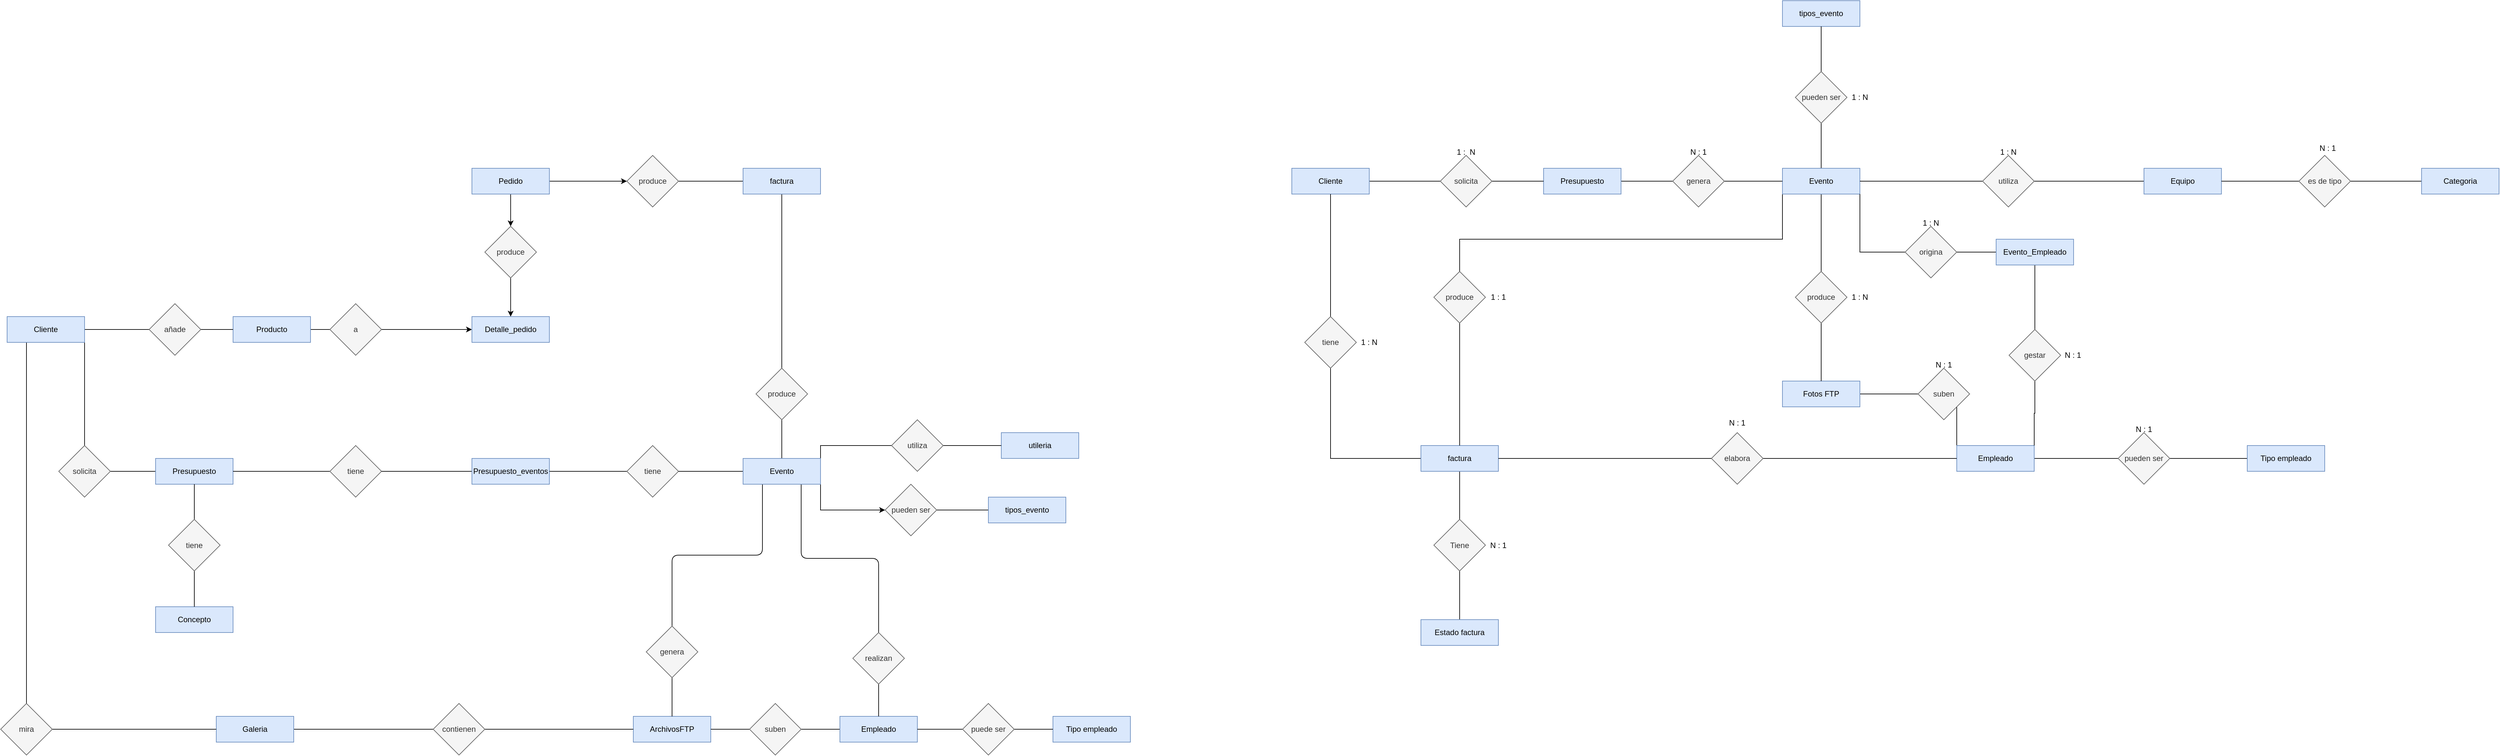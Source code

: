 <mxfile version="24.2.5" type="github">
  <diagram id="C5RBs43oDa-KdzZeNtuy" name="Modelo Entidad Relacion">
    <mxGraphModel dx="4263" dy="2052" grid="1" gridSize="10" guides="1" tooltips="1" connect="1" arrows="1" fold="1" page="1" pageScale="1" pageWidth="827" pageHeight="1169" math="0" shadow="0">
      <root>
        <mxCell id="WIyWlLk6GJQsqaUBKTNV-0" />
        <mxCell id="WIyWlLk6GJQsqaUBKTNV-1" parent="WIyWlLk6GJQsqaUBKTNV-0" />
        <mxCell id="sI0nFveN7qBy1oXG1Zf8-13" style="edgeStyle=orthogonalEdgeStyle;rounded=0;orthogonalLoop=1;jettySize=auto;html=1;exitX=1;exitY=0.5;exitDx=0;exitDy=0;entryX=0;entryY=0.5;entryDx=0;entryDy=0;endArrow=none;endFill=0;" parent="WIyWlLk6GJQsqaUBKTNV-1" source="WIyWlLk6GJQsqaUBKTNV-3" target="hEA-PiAD6f1kFJ-zjPy4-2" edge="1">
          <mxGeometry relative="1" as="geometry" />
        </mxCell>
        <mxCell id="sI0nFveN7qBy1oXG1Zf8-30" style="edgeStyle=orthogonalEdgeStyle;rounded=0;orthogonalLoop=1;jettySize=auto;html=1;exitX=1;exitY=1;exitDx=0;exitDy=0;entryX=0.5;entryY=0;entryDx=0;entryDy=0;endArrow=none;endFill=0;" parent="WIyWlLk6GJQsqaUBKTNV-1" source="WIyWlLk6GJQsqaUBKTNV-3" target="hEA-PiAD6f1kFJ-zjPy4-3" edge="1">
          <mxGeometry relative="1" as="geometry" />
        </mxCell>
        <mxCell id="sI0nFveN7qBy1oXG1Zf8-37" style="edgeStyle=orthogonalEdgeStyle;orthogonalLoop=1;jettySize=auto;html=1;exitX=0.25;exitY=1;exitDx=0;exitDy=0;entryX=0.5;entryY=0;entryDx=0;entryDy=0;endArrow=none;endFill=0;" parent="WIyWlLk6GJQsqaUBKTNV-1" source="WIyWlLk6GJQsqaUBKTNV-3" target="sI0nFveN7qBy1oXG1Zf8-35" edge="1">
          <mxGeometry relative="1" as="geometry" />
        </mxCell>
        <mxCell id="WIyWlLk6GJQsqaUBKTNV-3" value="Cliente" style="rounded=0;whiteSpace=wrap;html=1;fontSize=12;glass=0;strokeWidth=1;shadow=0;fillColor=#dae8fc;strokeColor=#6c8ebf;" parent="WIyWlLk6GJQsqaUBKTNV-1" vertex="1">
          <mxGeometry x="-1940" y="240" width="120" height="40" as="geometry" />
        </mxCell>
        <mxCell id="sI0nFveN7qBy1oXG1Zf8-15" style="edgeStyle=orthogonalEdgeStyle;rounded=0;orthogonalLoop=1;jettySize=auto;html=1;exitX=1;exitY=0.5;exitDx=0;exitDy=0;entryX=0;entryY=0.5;entryDx=0;entryDy=0;endArrow=none;endFill=0;" parent="WIyWlLk6GJQsqaUBKTNV-1" source="WIyWlLk6GJQsqaUBKTNV-7" target="sI0nFveN7qBy1oXG1Zf8-0" edge="1">
          <mxGeometry relative="1" as="geometry" />
        </mxCell>
        <mxCell id="WIyWlLk6GJQsqaUBKTNV-7" value="Producto" style="rounded=0;whiteSpace=wrap;html=1;fontSize=12;glass=0;strokeWidth=1;shadow=0;fillColor=#dae8fc;strokeColor=#6c8ebf;" parent="WIyWlLk6GJQsqaUBKTNV-1" vertex="1">
          <mxGeometry x="-1590" y="240" width="120" height="40" as="geometry" />
        </mxCell>
        <mxCell id="WIyWlLk6GJQsqaUBKTNV-11" value="Concepto" style="rounded=0;whiteSpace=wrap;html=1;fontSize=12;glass=0;strokeWidth=1;shadow=0;fillColor=#dae8fc;strokeColor=#6c8ebf;" parent="WIyWlLk6GJQsqaUBKTNV-1" vertex="1">
          <mxGeometry x="-1710" y="690" width="120" height="40" as="geometry" />
        </mxCell>
        <mxCell id="sI0nFveN7qBy1oXG1Zf8-29" style="edgeStyle=orthogonalEdgeStyle;rounded=0;orthogonalLoop=1;jettySize=auto;html=1;exitX=0;exitY=0.5;exitDx=0;exitDy=0;entryX=1;entryY=0.5;entryDx=0;entryDy=0;endArrow=none;endFill=0;" parent="WIyWlLk6GJQsqaUBKTNV-1" source="WIyWlLk6GJQsqaUBKTNV-12" target="hEA-PiAD6f1kFJ-zjPy4-3" edge="1">
          <mxGeometry relative="1" as="geometry" />
        </mxCell>
        <mxCell id="WIyWlLk6GJQsqaUBKTNV-12" value="Presupuesto" style="rounded=0;whiteSpace=wrap;html=1;fontSize=12;glass=0;strokeWidth=1;shadow=0;fillColor=#dae8fc;strokeColor=#6c8ebf;" parent="WIyWlLk6GJQsqaUBKTNV-1" vertex="1">
          <mxGeometry x="-1710" y="460" width="120" height="40" as="geometry" />
        </mxCell>
        <mxCell id="sI0nFveN7qBy1oXG1Zf8-14" style="edgeStyle=orthogonalEdgeStyle;rounded=0;orthogonalLoop=1;jettySize=auto;html=1;exitX=1;exitY=0.5;exitDx=0;exitDy=0;entryX=0;entryY=0.5;entryDx=0;entryDy=0;endArrow=none;endFill=0;" parent="WIyWlLk6GJQsqaUBKTNV-1" source="hEA-PiAD6f1kFJ-zjPy4-2" target="WIyWlLk6GJQsqaUBKTNV-7" edge="1">
          <mxGeometry relative="1" as="geometry" />
        </mxCell>
        <mxCell id="hEA-PiAD6f1kFJ-zjPy4-2" value="añade" style="rhombus;whiteSpace=wrap;html=1;rounded=0;fillColor=#f5f5f5;fontColor=#333333;strokeColor=#666666;" parent="WIyWlLk6GJQsqaUBKTNV-1" vertex="1">
          <mxGeometry x="-1720" y="220" width="80" height="80" as="geometry" />
        </mxCell>
        <mxCell id="hEA-PiAD6f1kFJ-zjPy4-3" value="solicita" style="rhombus;whiteSpace=wrap;html=1;rounded=0;fillColor=#f5f5f5;fontColor=#333333;strokeColor=#666666;" parent="WIyWlLk6GJQsqaUBKTNV-1" vertex="1">
          <mxGeometry x="-1860" y="440" width="80" height="80" as="geometry" />
        </mxCell>
        <mxCell id="sI0nFveN7qBy1oXG1Zf8-31" style="edgeStyle=orthogonalEdgeStyle;rounded=0;orthogonalLoop=1;jettySize=auto;html=1;exitX=0.5;exitY=1;exitDx=0;exitDy=0;entryX=0.5;entryY=0;entryDx=0;entryDy=0;endArrow=none;endFill=0;" parent="WIyWlLk6GJQsqaUBKTNV-1" source="hEA-PiAD6f1kFJ-zjPy4-4" target="WIyWlLk6GJQsqaUBKTNV-11" edge="1">
          <mxGeometry relative="1" as="geometry" />
        </mxCell>
        <mxCell id="sI0nFveN7qBy1oXG1Zf8-32" style="edgeStyle=orthogonalEdgeStyle;rounded=0;orthogonalLoop=1;jettySize=auto;html=1;exitX=0.5;exitY=0;exitDx=0;exitDy=0;entryX=0.5;entryY=1;entryDx=0;entryDy=0;endArrow=none;endFill=0;" parent="WIyWlLk6GJQsqaUBKTNV-1" source="hEA-PiAD6f1kFJ-zjPy4-4" target="WIyWlLk6GJQsqaUBKTNV-12" edge="1">
          <mxGeometry relative="1" as="geometry" />
        </mxCell>
        <mxCell id="hEA-PiAD6f1kFJ-zjPy4-4" value="tiene" style="rhombus;whiteSpace=wrap;html=1;rounded=0;fillColor=#f5f5f5;fontColor=#333333;strokeColor=#666666;" parent="WIyWlLk6GJQsqaUBKTNV-1" vertex="1">
          <mxGeometry x="-1690" y="554.5" width="80" height="80" as="geometry" />
        </mxCell>
        <mxCell id="sI0nFveN7qBy1oXG1Zf8-28" style="edgeStyle=orthogonalEdgeStyle;rounded=0;orthogonalLoop=1;jettySize=auto;html=1;exitX=0;exitY=0.5;exitDx=0;exitDy=0;entryX=1;entryY=0.5;entryDx=0;entryDy=0;endArrow=none;endFill=0;" parent="WIyWlLk6GJQsqaUBKTNV-1" source="hEA-PiAD6f1kFJ-zjPy4-5" target="WIyWlLk6GJQsqaUBKTNV-12" edge="1">
          <mxGeometry relative="1" as="geometry" />
        </mxCell>
        <mxCell id="hEA-PiAD6f1kFJ-zjPy4-5" value="tiene" style="rhombus;whiteSpace=wrap;html=1;rounded=0;fillColor=#f5f5f5;fontColor=#333333;strokeColor=#666666;" parent="WIyWlLk6GJQsqaUBKTNV-1" vertex="1">
          <mxGeometry x="-1440" y="440" width="80" height="80" as="geometry" />
        </mxCell>
        <mxCell id="EYcPJryxMseVnPHMyQAk-3" style="edgeStyle=orthogonalEdgeStyle;rounded=0;orthogonalLoop=1;jettySize=auto;html=1;exitX=1;exitY=0.5;exitDx=0;exitDy=0;entryX=0;entryY=0.5;entryDx=0;entryDy=0;" parent="WIyWlLk6GJQsqaUBKTNV-1" source="sI0nFveN7qBy1oXG1Zf8-0" target="EYcPJryxMseVnPHMyQAk-2" edge="1">
          <mxGeometry relative="1" as="geometry" />
        </mxCell>
        <mxCell id="sI0nFveN7qBy1oXG1Zf8-0" value="&lt;div&gt;a&lt;/div&gt;" style="rhombus;whiteSpace=wrap;html=1;rounded=0;fillColor=#f5f5f5;fontColor=#333333;strokeColor=#666666;" parent="WIyWlLk6GJQsqaUBKTNV-1" vertex="1">
          <mxGeometry x="-1440" y="220" width="80" height="80" as="geometry" />
        </mxCell>
        <mxCell id="EYcPJryxMseVnPHMyQAk-5" style="edgeStyle=orthogonalEdgeStyle;rounded=0;orthogonalLoop=1;jettySize=auto;html=1;exitX=0.5;exitY=1;exitDx=0;exitDy=0;entryX=0.5;entryY=0;entryDx=0;entryDy=0;" parent="WIyWlLk6GJQsqaUBKTNV-1" source="sI0nFveN7qBy1oXG1Zf8-1" target="EYcPJryxMseVnPHMyQAk-4" edge="1">
          <mxGeometry relative="1" as="geometry" />
        </mxCell>
        <mxCell id="EYcPJryxMseVnPHMyQAk-8" style="edgeStyle=orthogonalEdgeStyle;rounded=0;orthogonalLoop=1;jettySize=auto;html=1;exitX=1;exitY=0.5;exitDx=0;exitDy=0;entryX=0;entryY=0.5;entryDx=0;entryDy=0;" parent="WIyWlLk6GJQsqaUBKTNV-1" source="sI0nFveN7qBy1oXG1Zf8-1" target="sI0nFveN7qBy1oXG1Zf8-2" edge="1">
          <mxGeometry relative="1" as="geometry" />
        </mxCell>
        <mxCell id="sI0nFveN7qBy1oXG1Zf8-1" value="Pedido" style="rounded=0;whiteSpace=wrap;html=1;fontSize=12;glass=0;strokeWidth=1;shadow=0;fillColor=#dae8fc;strokeColor=#6c8ebf;" parent="WIyWlLk6GJQsqaUBKTNV-1" vertex="1">
          <mxGeometry x="-1220" y="10" width="120" height="40" as="geometry" />
        </mxCell>
        <mxCell id="sI0nFveN7qBy1oXG1Zf8-18" style="edgeStyle=orthogonalEdgeStyle;rounded=0;orthogonalLoop=1;jettySize=auto;html=1;exitX=1;exitY=0.5;exitDx=0;exitDy=0;endArrow=none;endFill=0;" parent="WIyWlLk6GJQsqaUBKTNV-1" source="sI0nFveN7qBy1oXG1Zf8-2" target="sI0nFveN7qBy1oXG1Zf8-3" edge="1">
          <mxGeometry relative="1" as="geometry" />
        </mxCell>
        <mxCell id="sI0nFveN7qBy1oXG1Zf8-2" value="produce" style="rhombus;whiteSpace=wrap;html=1;rounded=0;fillColor=#f5f5f5;fontColor=#333333;strokeColor=#666666;" parent="WIyWlLk6GJQsqaUBKTNV-1" vertex="1">
          <mxGeometry x="-980" y="-10" width="80" height="80" as="geometry" />
        </mxCell>
        <mxCell id="sI0nFveN7qBy1oXG1Zf8-19" style="edgeStyle=orthogonalEdgeStyle;rounded=0;orthogonalLoop=1;jettySize=auto;html=1;exitX=0.5;exitY=1;exitDx=0;exitDy=0;entryX=0.5;entryY=0;entryDx=0;entryDy=0;endArrow=none;endFill=0;" parent="WIyWlLk6GJQsqaUBKTNV-1" source="sI0nFveN7qBy1oXG1Zf8-3" target="sI0nFveN7qBy1oXG1Zf8-8" edge="1">
          <mxGeometry relative="1" as="geometry" />
        </mxCell>
        <mxCell id="sI0nFveN7qBy1oXG1Zf8-3" value="factura" style="rounded=0;whiteSpace=wrap;html=1;fontSize=12;glass=0;strokeWidth=1;shadow=0;fillColor=#dae8fc;strokeColor=#6c8ebf;" parent="WIyWlLk6GJQsqaUBKTNV-1" vertex="1">
          <mxGeometry x="-800" y="10" width="120" height="40" as="geometry" />
        </mxCell>
        <mxCell id="sI0nFveN7qBy1oXG1Zf8-27" style="edgeStyle=orthogonalEdgeStyle;rounded=0;orthogonalLoop=1;jettySize=auto;html=1;exitX=0;exitY=0.5;exitDx=0;exitDy=0;entryX=1;entryY=0.5;entryDx=0;entryDy=0;endArrow=none;endFill=0;" parent="WIyWlLk6GJQsqaUBKTNV-1" source="sI0nFveN7qBy1oXG1Zf8-4" target="hEA-PiAD6f1kFJ-zjPy4-5" edge="1">
          <mxGeometry relative="1" as="geometry" />
        </mxCell>
        <mxCell id="sI0nFveN7qBy1oXG1Zf8-4" value="Presupuesto_eventos" style="rounded=0;whiteSpace=wrap;html=1;fontSize=12;glass=0;strokeWidth=1;shadow=0;fillColor=#dae8fc;strokeColor=#6c8ebf;" parent="WIyWlLk6GJQsqaUBKTNV-1" vertex="1">
          <mxGeometry x="-1220" y="460" width="120" height="40" as="geometry" />
        </mxCell>
        <mxCell id="sI0nFveN7qBy1oXG1Zf8-26" style="edgeStyle=orthogonalEdgeStyle;rounded=0;orthogonalLoop=1;jettySize=auto;html=1;exitX=0;exitY=0.5;exitDx=0;exitDy=0;entryX=1;entryY=0.5;entryDx=0;entryDy=0;endArrow=none;endFill=0;" parent="WIyWlLk6GJQsqaUBKTNV-1" source="sI0nFveN7qBy1oXG1Zf8-5" target="sI0nFveN7qBy1oXG1Zf8-4" edge="1">
          <mxGeometry relative="1" as="geometry" />
        </mxCell>
        <mxCell id="sI0nFveN7qBy1oXG1Zf8-5" value="tiene" style="rhombus;whiteSpace=wrap;html=1;rounded=0;fillColor=#f5f5f5;fontColor=#333333;strokeColor=#666666;" parent="WIyWlLk6GJQsqaUBKTNV-1" vertex="1">
          <mxGeometry x="-980" y="440" width="80" height="80" as="geometry" />
        </mxCell>
        <mxCell id="sI0nFveN7qBy1oXG1Zf8-20" style="edgeStyle=orthogonalEdgeStyle;rounded=0;orthogonalLoop=1;jettySize=auto;html=1;exitX=0.5;exitY=0;exitDx=0;exitDy=0;entryX=0.5;entryY=1;entryDx=0;entryDy=0;endArrow=none;endFill=0;" parent="WIyWlLk6GJQsqaUBKTNV-1" source="sI0nFveN7qBy1oXG1Zf8-7" target="sI0nFveN7qBy1oXG1Zf8-8" edge="1">
          <mxGeometry relative="1" as="geometry" />
        </mxCell>
        <mxCell id="sI0nFveN7qBy1oXG1Zf8-21" style="edgeStyle=orthogonalEdgeStyle;rounded=0;orthogonalLoop=1;jettySize=auto;html=1;exitX=1;exitY=0;exitDx=0;exitDy=0;entryX=0;entryY=0.5;entryDx=0;entryDy=0;endArrow=none;endFill=0;" parent="WIyWlLk6GJQsqaUBKTNV-1" source="sI0nFveN7qBy1oXG1Zf8-7" target="sI0nFveN7qBy1oXG1Zf8-10" edge="1">
          <mxGeometry relative="1" as="geometry" />
        </mxCell>
        <mxCell id="sI0nFveN7qBy1oXG1Zf8-22" style="edgeStyle=orthogonalEdgeStyle;rounded=0;orthogonalLoop=1;jettySize=auto;html=1;exitX=1;exitY=0.5;exitDx=0;exitDy=0;entryX=0;entryY=0.5;entryDx=0;entryDy=0;endArrow=none;endFill=0;" parent="WIyWlLk6GJQsqaUBKTNV-1" source="bea2jx-HIBFX7v0wOtQO-11" target="bea2jx-HIBFX7v0wOtQO-16" edge="1">
          <mxGeometry relative="1" as="geometry">
            <mxPoint x="1300.0" y="460" as="sourcePoint" />
            <mxPoint x="1400" y="500" as="targetPoint" />
          </mxGeometry>
        </mxCell>
        <mxCell id="sI0nFveN7qBy1oXG1Zf8-25" style="edgeStyle=orthogonalEdgeStyle;rounded=0;orthogonalLoop=1;jettySize=auto;html=1;exitX=0;exitY=0.5;exitDx=0;exitDy=0;entryX=1;entryY=0.5;entryDx=0;entryDy=0;endArrow=none;endFill=0;" parent="WIyWlLk6GJQsqaUBKTNV-1" source="sI0nFveN7qBy1oXG1Zf8-7" target="sI0nFveN7qBy1oXG1Zf8-5" edge="1">
          <mxGeometry relative="1" as="geometry" />
        </mxCell>
        <mxCell id="sI0nFveN7qBy1oXG1Zf8-51" style="edgeStyle=orthogonalEdgeStyle;orthogonalLoop=1;jettySize=auto;html=1;exitX=0.75;exitY=1;exitDx=0;exitDy=0;entryX=0.5;entryY=0;entryDx=0;entryDy=0;endArrow=none;endFill=0;" parent="WIyWlLk6GJQsqaUBKTNV-1" source="sI0nFveN7qBy1oXG1Zf8-7" target="sI0nFveN7qBy1oXG1Zf8-49" edge="1">
          <mxGeometry relative="1" as="geometry" />
        </mxCell>
        <mxCell id="sI0nFveN7qBy1oXG1Zf8-52" style="edgeStyle=orthogonalEdgeStyle;orthogonalLoop=1;jettySize=auto;html=1;exitX=0.25;exitY=1;exitDx=0;exitDy=0;entryX=0.5;entryY=0;entryDx=0;entryDy=0;endArrow=none;endFill=0;" parent="WIyWlLk6GJQsqaUBKTNV-1" source="sI0nFveN7qBy1oXG1Zf8-7" target="sI0nFveN7qBy1oXG1Zf8-48" edge="1">
          <mxGeometry relative="1" as="geometry" />
        </mxCell>
        <mxCell id="bea2jx-HIBFX7v0wOtQO-14" style="edgeStyle=orthogonalEdgeStyle;rounded=0;orthogonalLoop=1;jettySize=auto;html=1;exitX=1;exitY=1;exitDx=0;exitDy=0;" edge="1" parent="WIyWlLk6GJQsqaUBKTNV-1" source="sI0nFveN7qBy1oXG1Zf8-7" target="sI0nFveN7qBy1oXG1Zf8-11">
          <mxGeometry relative="1" as="geometry" />
        </mxCell>
        <mxCell id="sI0nFveN7qBy1oXG1Zf8-7" value="Evento" style="rounded=0;whiteSpace=wrap;html=1;fontSize=12;glass=0;strokeWidth=1;shadow=0;fillColor=#dae8fc;strokeColor=#6c8ebf;" parent="WIyWlLk6GJQsqaUBKTNV-1" vertex="1">
          <mxGeometry x="-800" y="460" width="120" height="40" as="geometry" />
        </mxCell>
        <mxCell id="sI0nFveN7qBy1oXG1Zf8-8" value="produce" style="rhombus;whiteSpace=wrap;html=1;rounded=0;fillColor=#f5f5f5;fontColor=#333333;strokeColor=#666666;" parent="WIyWlLk6GJQsqaUBKTNV-1" vertex="1">
          <mxGeometry x="-780" y="320" width="80" height="80" as="geometry" />
        </mxCell>
        <mxCell id="sI0nFveN7qBy1oXG1Zf8-9" value="utileria" style="rounded=0;whiteSpace=wrap;html=1;fontSize=12;glass=0;strokeWidth=1;shadow=0;fillColor=#dae8fc;strokeColor=#6c8ebf;" parent="WIyWlLk6GJQsqaUBKTNV-1" vertex="1">
          <mxGeometry x="-400" y="420" width="120" height="40" as="geometry" />
        </mxCell>
        <mxCell id="sI0nFveN7qBy1oXG1Zf8-23" style="edgeStyle=orthogonalEdgeStyle;rounded=0;orthogonalLoop=1;jettySize=auto;html=1;exitX=1;exitY=0.5;exitDx=0;exitDy=0;entryX=0;entryY=0.5;entryDx=0;entryDy=0;endArrow=none;endFill=0;" parent="WIyWlLk6GJQsqaUBKTNV-1" source="sI0nFveN7qBy1oXG1Zf8-10" target="sI0nFveN7qBy1oXG1Zf8-9" edge="1">
          <mxGeometry relative="1" as="geometry" />
        </mxCell>
        <mxCell id="sI0nFveN7qBy1oXG1Zf8-10" value="utiliza" style="rhombus;whiteSpace=wrap;html=1;rounded=0;fillColor=#f5f5f5;fontColor=#333333;strokeColor=#666666;" parent="WIyWlLk6GJQsqaUBKTNV-1" vertex="1">
          <mxGeometry x="-570" y="400" width="80" height="80" as="geometry" />
        </mxCell>
        <mxCell id="sI0nFveN7qBy1oXG1Zf8-24" style="edgeStyle=orthogonalEdgeStyle;rounded=0;orthogonalLoop=1;jettySize=auto;html=1;exitX=1;exitY=0.5;exitDx=0;exitDy=0;entryX=0;entryY=0.5;entryDx=0;entryDy=0;endArrow=none;endFill=0;" parent="WIyWlLk6GJQsqaUBKTNV-1" source="sI0nFveN7qBy1oXG1Zf8-11" target="sI0nFveN7qBy1oXG1Zf8-12" edge="1">
          <mxGeometry relative="1" as="geometry" />
        </mxCell>
        <mxCell id="sI0nFveN7qBy1oXG1Zf8-11" value="pueden ser" style="rhombus;whiteSpace=wrap;html=1;rounded=0;fillColor=#f5f5f5;fontColor=#333333;strokeColor=#666666;" parent="WIyWlLk6GJQsqaUBKTNV-1" vertex="1">
          <mxGeometry x="-580" y="500" width="80" height="80" as="geometry" />
        </mxCell>
        <mxCell id="sI0nFveN7qBy1oXG1Zf8-12" value="tipos_evento" style="rounded=0;whiteSpace=wrap;html=1;fontSize=12;glass=0;strokeWidth=1;shadow=0;fillColor=#dae8fc;strokeColor=#6c8ebf;" parent="WIyWlLk6GJQsqaUBKTNV-1" vertex="1">
          <mxGeometry x="-420" y="520" width="120" height="40" as="geometry" />
        </mxCell>
        <mxCell id="sI0nFveN7qBy1oXG1Zf8-43" style="edgeStyle=orthogonalEdgeStyle;orthogonalLoop=1;jettySize=auto;html=1;exitX=1;exitY=0.5;exitDx=0;exitDy=0;entryX=0;entryY=0.5;entryDx=0;entryDy=0;endArrow=none;endFill=0;" parent="WIyWlLk6GJQsqaUBKTNV-1" source="sI0nFveN7qBy1oXG1Zf8-34" target="sI0nFveN7qBy1oXG1Zf8-42" edge="1">
          <mxGeometry relative="1" as="geometry" />
        </mxCell>
        <mxCell id="sI0nFveN7qBy1oXG1Zf8-34" value="Galeria" style="rounded=0;whiteSpace=wrap;html=1;fontSize=12;glass=0;strokeWidth=1;shadow=0;fillColor=#dae8fc;strokeColor=#6c8ebf;" parent="WIyWlLk6GJQsqaUBKTNV-1" vertex="1">
          <mxGeometry x="-1616" y="860" width="120" height="40" as="geometry" />
        </mxCell>
        <mxCell id="sI0nFveN7qBy1oXG1Zf8-38" style="edgeStyle=orthogonalEdgeStyle;orthogonalLoop=1;jettySize=auto;html=1;exitX=1;exitY=0.5;exitDx=0;exitDy=0;endArrow=none;endFill=0;" parent="WIyWlLk6GJQsqaUBKTNV-1" source="sI0nFveN7qBy1oXG1Zf8-35" target="sI0nFveN7qBy1oXG1Zf8-34" edge="1">
          <mxGeometry relative="1" as="geometry" />
        </mxCell>
        <mxCell id="sI0nFveN7qBy1oXG1Zf8-35" value="mira" style="rhombus;whiteSpace=wrap;html=1;fillColor=#f5f5f5;fontColor=#333333;strokeColor=#666666;" parent="WIyWlLk6GJQsqaUBKTNV-1" vertex="1">
          <mxGeometry x="-1950" y="840" width="80" height="80" as="geometry" />
        </mxCell>
        <mxCell id="sI0nFveN7qBy1oXG1Zf8-39" value="ArchivosFTP" style="rounded=0;whiteSpace=wrap;html=1;fontSize=12;glass=0;strokeWidth=1;shadow=0;fillColor=#dae8fc;strokeColor=#6c8ebf;" parent="WIyWlLk6GJQsqaUBKTNV-1" vertex="1">
          <mxGeometry x="-970" y="860" width="120" height="40" as="geometry" />
        </mxCell>
        <mxCell id="sI0nFveN7qBy1oXG1Zf8-40" value="Tipo empleado" style="rounded=0;whiteSpace=wrap;html=1;fontSize=12;glass=0;strokeWidth=1;shadow=0;fillColor=#dae8fc;strokeColor=#6c8ebf;" parent="WIyWlLk6GJQsqaUBKTNV-1" vertex="1">
          <mxGeometry x="-320" y="860" width="120" height="40" as="geometry" />
        </mxCell>
        <mxCell id="sI0nFveN7qBy1oXG1Zf8-56" style="edgeStyle=orthogonalEdgeStyle;orthogonalLoop=1;jettySize=auto;html=1;exitX=0;exitY=0.5;exitDx=0;exitDy=0;entryX=1;entryY=0.5;entryDx=0;entryDy=0;endArrow=none;endFill=0;" parent="WIyWlLk6GJQsqaUBKTNV-1" source="sI0nFveN7qBy1oXG1Zf8-41" target="sI0nFveN7qBy1oXG1Zf8-55" edge="1">
          <mxGeometry relative="1" as="geometry" />
        </mxCell>
        <mxCell id="sI0nFveN7qBy1oXG1Zf8-41" value="Empleado" style="rounded=0;whiteSpace=wrap;html=1;fontSize=12;glass=0;strokeWidth=1;shadow=0;fillColor=#dae8fc;strokeColor=#6c8ebf;" parent="WIyWlLk6GJQsqaUBKTNV-1" vertex="1">
          <mxGeometry x="-650" y="860" width="120" height="40" as="geometry" />
        </mxCell>
        <mxCell id="sI0nFveN7qBy1oXG1Zf8-44" style="edgeStyle=orthogonalEdgeStyle;orthogonalLoop=1;jettySize=auto;html=1;exitX=1;exitY=0.5;exitDx=0;exitDy=0;entryX=0;entryY=0.5;entryDx=0;entryDy=0;endArrow=none;endFill=0;" parent="WIyWlLk6GJQsqaUBKTNV-1" source="sI0nFveN7qBy1oXG1Zf8-42" target="sI0nFveN7qBy1oXG1Zf8-39" edge="1">
          <mxGeometry relative="1" as="geometry" />
        </mxCell>
        <mxCell id="sI0nFveN7qBy1oXG1Zf8-42" value="contienen" style="rhombus;whiteSpace=wrap;html=1;fillColor=#f5f5f5;fontColor=#333333;strokeColor=#666666;" parent="WIyWlLk6GJQsqaUBKTNV-1" vertex="1">
          <mxGeometry x="-1280" y="840" width="80" height="80" as="geometry" />
        </mxCell>
        <mxCell id="sI0nFveN7qBy1oXG1Zf8-58" style="edgeStyle=orthogonalEdgeStyle;orthogonalLoop=1;jettySize=auto;html=1;exitX=1;exitY=0.5;exitDx=0;exitDy=0;endArrow=none;endFill=0;" parent="WIyWlLk6GJQsqaUBKTNV-1" source="sI0nFveN7qBy1oXG1Zf8-45" target="sI0nFveN7qBy1oXG1Zf8-40" edge="1">
          <mxGeometry relative="1" as="geometry" />
        </mxCell>
        <mxCell id="sI0nFveN7qBy1oXG1Zf8-59" style="edgeStyle=orthogonalEdgeStyle;orthogonalLoop=1;jettySize=auto;html=1;exitX=0;exitY=0.5;exitDx=0;exitDy=0;entryX=1;entryY=0.5;entryDx=0;entryDy=0;endArrow=none;endFill=0;" parent="WIyWlLk6GJQsqaUBKTNV-1" source="sI0nFveN7qBy1oXG1Zf8-45" target="sI0nFveN7qBy1oXG1Zf8-41" edge="1">
          <mxGeometry relative="1" as="geometry" />
        </mxCell>
        <mxCell id="sI0nFveN7qBy1oXG1Zf8-45" value="puede ser" style="rhombus;whiteSpace=wrap;html=1;fillColor=#f5f5f5;fontColor=#333333;strokeColor=#666666;" parent="WIyWlLk6GJQsqaUBKTNV-1" vertex="1">
          <mxGeometry x="-460" y="840" width="80" height="80" as="geometry" />
        </mxCell>
        <mxCell id="sI0nFveN7qBy1oXG1Zf8-54" style="edgeStyle=orthogonalEdgeStyle;orthogonalLoop=1;jettySize=auto;html=1;exitX=0.5;exitY=1;exitDx=0;exitDy=0;entryX=0.5;entryY=0;entryDx=0;entryDy=0;endArrow=none;endFill=0;" parent="WIyWlLk6GJQsqaUBKTNV-1" source="sI0nFveN7qBy1oXG1Zf8-48" target="sI0nFveN7qBy1oXG1Zf8-39" edge="1">
          <mxGeometry relative="1" as="geometry" />
        </mxCell>
        <mxCell id="sI0nFveN7qBy1oXG1Zf8-48" value="genera" style="rhombus;whiteSpace=wrap;html=1;fillColor=#f5f5f5;fontColor=#333333;strokeColor=#666666;" parent="WIyWlLk6GJQsqaUBKTNV-1" vertex="1">
          <mxGeometry x="-950" y="720" width="80" height="80" as="geometry" />
        </mxCell>
        <mxCell id="sI0nFveN7qBy1oXG1Zf8-53" style="edgeStyle=orthogonalEdgeStyle;orthogonalLoop=1;jettySize=auto;html=1;exitX=0.5;exitY=1;exitDx=0;exitDy=0;entryX=0.5;entryY=0;entryDx=0;entryDy=0;endArrow=none;endFill=0;" parent="WIyWlLk6GJQsqaUBKTNV-1" source="sI0nFveN7qBy1oXG1Zf8-49" target="sI0nFveN7qBy1oXG1Zf8-41" edge="1">
          <mxGeometry relative="1" as="geometry" />
        </mxCell>
        <mxCell id="sI0nFveN7qBy1oXG1Zf8-49" value="realizan" style="rhombus;whiteSpace=wrap;html=1;fillColor=#f5f5f5;fontColor=#333333;strokeColor=#666666;" parent="WIyWlLk6GJQsqaUBKTNV-1" vertex="1">
          <mxGeometry x="-630" y="730" width="80" height="80" as="geometry" />
        </mxCell>
        <mxCell id="sI0nFveN7qBy1oXG1Zf8-57" style="edgeStyle=orthogonalEdgeStyle;orthogonalLoop=1;jettySize=auto;html=1;exitX=0;exitY=0.5;exitDx=0;exitDy=0;endArrow=none;endFill=0;" parent="WIyWlLk6GJQsqaUBKTNV-1" source="sI0nFveN7qBy1oXG1Zf8-55" target="sI0nFveN7qBy1oXG1Zf8-39" edge="1">
          <mxGeometry relative="1" as="geometry" />
        </mxCell>
        <mxCell id="sI0nFveN7qBy1oXG1Zf8-55" value="suben" style="rhombus;whiteSpace=wrap;html=1;fillColor=#f5f5f5;fontColor=#333333;strokeColor=#666666;" parent="WIyWlLk6GJQsqaUBKTNV-1" vertex="1">
          <mxGeometry x="-790" y="840" width="80" height="80" as="geometry" />
        </mxCell>
        <mxCell id="EYcPJryxMseVnPHMyQAk-2" value="Detalle_pedido" style="rounded=0;whiteSpace=wrap;html=1;fontSize=12;glass=0;strokeWidth=1;shadow=0;fillColor=#dae8fc;strokeColor=#6c8ebf;" parent="WIyWlLk6GJQsqaUBKTNV-1" vertex="1">
          <mxGeometry x="-1220" y="240" width="120" height="40" as="geometry" />
        </mxCell>
        <mxCell id="EYcPJryxMseVnPHMyQAk-6" style="edgeStyle=orthogonalEdgeStyle;rounded=0;orthogonalLoop=1;jettySize=auto;html=1;exitX=0.5;exitY=1;exitDx=0;exitDy=0;entryX=0.5;entryY=0;entryDx=0;entryDy=0;" parent="WIyWlLk6GJQsqaUBKTNV-1" source="EYcPJryxMseVnPHMyQAk-4" target="EYcPJryxMseVnPHMyQAk-2" edge="1">
          <mxGeometry relative="1" as="geometry" />
        </mxCell>
        <mxCell id="EYcPJryxMseVnPHMyQAk-4" value="produce" style="rhombus;whiteSpace=wrap;html=1;rounded=0;fillColor=#f5f5f5;fontColor=#333333;strokeColor=#666666;" parent="WIyWlLk6GJQsqaUBKTNV-1" vertex="1">
          <mxGeometry x="-1200" y="100" width="80" height="80" as="geometry" />
        </mxCell>
        <mxCell id="bea2jx-HIBFX7v0wOtQO-39" style="edgeStyle=orthogonalEdgeStyle;rounded=0;orthogonalLoop=1;jettySize=auto;html=1;exitX=0.5;exitY=1;exitDx=0;exitDy=0;entryX=0;entryY=0.5;entryDx=0;entryDy=0;endArrow=none;endFill=0;" edge="1" parent="WIyWlLk6GJQsqaUBKTNV-1" source="bea2jx-HIBFX7v0wOtQO-118" target="bea2jx-HIBFX7v0wOtQO-9">
          <mxGeometry relative="1" as="geometry" />
        </mxCell>
        <mxCell id="bea2jx-HIBFX7v0wOtQO-40" style="edgeStyle=orthogonalEdgeStyle;rounded=0;orthogonalLoop=1;jettySize=auto;html=1;exitX=1;exitY=0.5;exitDx=0;exitDy=0;entryX=0;entryY=0.5;entryDx=0;entryDy=0;endArrow=none;endFill=0;" edge="1" parent="WIyWlLk6GJQsqaUBKTNV-1" source="bea2jx-HIBFX7v0wOtQO-0" target="bea2jx-HIBFX7v0wOtQO-42">
          <mxGeometry relative="1" as="geometry">
            <mxPoint x="160" y="30" as="sourcePoint" />
            <mxPoint x="270" y="30" as="targetPoint" />
          </mxGeometry>
        </mxCell>
        <mxCell id="bea2jx-HIBFX7v0wOtQO-0" value="Cliente" style="rounded=0;whiteSpace=wrap;html=1;fontSize=12;glass=0;strokeWidth=1;shadow=0;fillColor=#dae8fc;strokeColor=#6c8ebf;" vertex="1" parent="WIyWlLk6GJQsqaUBKTNV-1">
          <mxGeometry x="50" y="10" width="120" height="40" as="geometry" />
        </mxCell>
        <mxCell id="bea2jx-HIBFX7v0wOtQO-41" style="edgeStyle=orthogonalEdgeStyle;rounded=0;orthogonalLoop=1;jettySize=auto;html=1;exitX=1;exitY=0.5;exitDx=0;exitDy=0;entryX=0;entryY=0.5;entryDx=0;entryDy=0;endArrow=none;endFill=0;" edge="1" parent="WIyWlLk6GJQsqaUBKTNV-1" source="bea2jx-HIBFX7v0wOtQO-3" target="bea2jx-HIBFX7v0wOtQO-46">
          <mxGeometry relative="1" as="geometry">
            <mxPoint x="640" y="30" as="targetPoint" />
          </mxGeometry>
        </mxCell>
        <mxCell id="bea2jx-HIBFX7v0wOtQO-3" value="Presupuesto" style="rounded=0;whiteSpace=wrap;html=1;fontSize=12;glass=0;strokeWidth=1;shadow=0;fillColor=#dae8fc;strokeColor=#6c8ebf;" vertex="1" parent="WIyWlLk6GJQsqaUBKTNV-1">
          <mxGeometry x="440" y="10" width="120" height="40" as="geometry" />
        </mxCell>
        <mxCell id="bea2jx-HIBFX7v0wOtQO-38" style="edgeStyle=orthogonalEdgeStyle;rounded=0;orthogonalLoop=1;jettySize=auto;html=1;exitX=0.5;exitY=0;exitDx=0;exitDy=0;entryX=0.5;entryY=1;entryDx=0;entryDy=0;endArrow=none;endFill=0;" edge="1" parent="WIyWlLk6GJQsqaUBKTNV-1" source="bea2jx-HIBFX7v0wOtQO-5" target="bea2jx-HIBFX7v0wOtQO-48">
          <mxGeometry relative="1" as="geometry" />
        </mxCell>
        <mxCell id="bea2jx-HIBFX7v0wOtQO-97" style="edgeStyle=orthogonalEdgeStyle;rounded=0;orthogonalLoop=1;jettySize=auto;html=1;exitX=0;exitY=1;exitDx=0;exitDy=0;entryX=0.5;entryY=0;entryDx=0;entryDy=0;endArrow=none;endFill=0;" edge="1" parent="WIyWlLk6GJQsqaUBKTNV-1" source="bea2jx-HIBFX7v0wOtQO-5" target="bea2jx-HIBFX7v0wOtQO-36">
          <mxGeometry relative="1" as="geometry">
            <Array as="points">
              <mxPoint x="810" y="120" />
              <mxPoint x="310" y="120" />
            </Array>
          </mxGeometry>
        </mxCell>
        <mxCell id="bea2jx-HIBFX7v0wOtQO-101" style="edgeStyle=orthogonalEdgeStyle;rounded=0;orthogonalLoop=1;jettySize=auto;html=1;exitX=0.5;exitY=1;exitDx=0;exitDy=0;entryX=0.5;entryY=0;entryDx=0;entryDy=0;endArrow=none;endFill=0;" edge="1" parent="WIyWlLk6GJQsqaUBKTNV-1" source="bea2jx-HIBFX7v0wOtQO-5" target="bea2jx-HIBFX7v0wOtQO-100">
          <mxGeometry relative="1" as="geometry" />
        </mxCell>
        <mxCell id="bea2jx-HIBFX7v0wOtQO-107" style="edgeStyle=orthogonalEdgeStyle;rounded=0;orthogonalLoop=1;jettySize=auto;html=1;exitX=1;exitY=0.5;exitDx=0;exitDy=0;entryX=0;entryY=0.5;entryDx=0;entryDy=0;endArrow=none;endFill=0;" edge="1" parent="WIyWlLk6GJQsqaUBKTNV-1" source="bea2jx-HIBFX7v0wOtQO-108" target="bea2jx-HIBFX7v0wOtQO-105">
          <mxGeometry relative="1" as="geometry" />
        </mxCell>
        <mxCell id="bea2jx-HIBFX7v0wOtQO-5" value="Evento" style="rounded=0;whiteSpace=wrap;html=1;fontSize=12;glass=0;strokeWidth=1;shadow=0;fillColor=#dae8fc;strokeColor=#6c8ebf;" vertex="1" parent="WIyWlLk6GJQsqaUBKTNV-1">
          <mxGeometry x="810" y="10" width="120" height="40" as="geometry" />
        </mxCell>
        <mxCell id="bea2jx-HIBFX7v0wOtQO-7" value="tipos_evento" style="rounded=0;whiteSpace=wrap;html=1;fontSize=12;glass=0;strokeWidth=1;shadow=0;fillColor=#dae8fc;strokeColor=#6c8ebf;" vertex="1" parent="WIyWlLk6GJQsqaUBKTNV-1">
          <mxGeometry x="810" y="-250" width="120" height="40" as="geometry" />
        </mxCell>
        <mxCell id="bea2jx-HIBFX7v0wOtQO-24" style="edgeStyle=orthogonalEdgeStyle;rounded=0;orthogonalLoop=1;jettySize=auto;html=1;exitX=0;exitY=0.5;exitDx=0;exitDy=0;entryX=1;entryY=0.5;entryDx=0;entryDy=0;endArrow=none;endFill=0;" edge="1" parent="WIyWlLk6GJQsqaUBKTNV-1" source="bea2jx-HIBFX7v0wOtQO-8" target="bea2jx-HIBFX7v0wOtQO-23">
          <mxGeometry relative="1" as="geometry">
            <mxPoint x="1100" y="30" as="targetPoint" />
          </mxGeometry>
        </mxCell>
        <mxCell id="bea2jx-HIBFX7v0wOtQO-8" value="Equipo" style="rounded=0;whiteSpace=wrap;html=1;fontSize=12;glass=0;strokeWidth=1;shadow=0;fillColor=#dae8fc;strokeColor=#6c8ebf;" vertex="1" parent="WIyWlLk6GJQsqaUBKTNV-1">
          <mxGeometry x="1370" y="10" width="120" height="40" as="geometry" />
        </mxCell>
        <mxCell id="bea2jx-HIBFX7v0wOtQO-51" style="edgeStyle=orthogonalEdgeStyle;rounded=0;orthogonalLoop=1;jettySize=auto;html=1;exitX=0.5;exitY=1;exitDx=0;exitDy=0;entryX=0.5;entryY=0;entryDx=0;entryDy=0;endArrow=none;endFill=0;" edge="1" parent="WIyWlLk6GJQsqaUBKTNV-1" source="bea2jx-HIBFX7v0wOtQO-9" target="bea2jx-HIBFX7v0wOtQO-50">
          <mxGeometry relative="1" as="geometry" />
        </mxCell>
        <mxCell id="bea2jx-HIBFX7v0wOtQO-9" value="factura" style="rounded=0;whiteSpace=wrap;html=1;fontSize=12;glass=0;strokeWidth=1;shadow=0;fillColor=#dae8fc;strokeColor=#6c8ebf;" vertex="1" parent="WIyWlLk6GJQsqaUBKTNV-1">
          <mxGeometry x="250" y="440" width="120" height="40" as="geometry" />
        </mxCell>
        <mxCell id="bea2jx-HIBFX7v0wOtQO-96" style="edgeStyle=orthogonalEdgeStyle;rounded=0;orthogonalLoop=1;jettySize=auto;html=1;exitX=0;exitY=0;exitDx=0;exitDy=0;entryX=1;entryY=1;entryDx=0;entryDy=0;endArrow=none;endFill=0;" edge="1" parent="WIyWlLk6GJQsqaUBKTNV-1" source="bea2jx-HIBFX7v0wOtQO-11" target="bea2jx-HIBFX7v0wOtQO-27">
          <mxGeometry relative="1" as="geometry" />
        </mxCell>
        <mxCell id="bea2jx-HIBFX7v0wOtQO-11" value="Empleado" style="rounded=0;whiteSpace=wrap;html=1;fontSize=12;glass=0;strokeWidth=1;shadow=0;fillColor=#dae8fc;strokeColor=#6c8ebf;" vertex="1" parent="WIyWlLk6GJQsqaUBKTNV-1">
          <mxGeometry x="1080" y="440" width="120" height="40" as="geometry" />
        </mxCell>
        <mxCell id="bea2jx-HIBFX7v0wOtQO-26" style="edgeStyle=orthogonalEdgeStyle;rounded=0;orthogonalLoop=1;jettySize=auto;html=1;exitX=0;exitY=0.5;exitDx=0;exitDy=0;entryX=1;entryY=0.5;entryDx=0;entryDy=0;endArrow=none;endFill=0;" edge="1" parent="WIyWlLk6GJQsqaUBKTNV-1" source="bea2jx-HIBFX7v0wOtQO-12" target="bea2jx-HIBFX7v0wOtQO-16">
          <mxGeometry relative="1" as="geometry" />
        </mxCell>
        <mxCell id="bea2jx-HIBFX7v0wOtQO-12" value="Tipo empleado" style="rounded=0;whiteSpace=wrap;html=1;fontSize=12;glass=0;strokeWidth=1;shadow=0;fillColor=#dae8fc;strokeColor=#6c8ebf;" vertex="1" parent="WIyWlLk6GJQsqaUBKTNV-1">
          <mxGeometry x="1530" y="440" width="120" height="40" as="geometry" />
        </mxCell>
        <mxCell id="bea2jx-HIBFX7v0wOtQO-82" value="" style="edgeStyle=orthogonalEdgeStyle;rounded=0;orthogonalLoop=1;jettySize=auto;html=1;endArrow=none;endFill=0;" edge="1" parent="WIyWlLk6GJQsqaUBKTNV-1" source="bea2jx-HIBFX7v0wOtQO-13" target="bea2jx-HIBFX7v0wOtQO-27">
          <mxGeometry relative="1" as="geometry" />
        </mxCell>
        <mxCell id="bea2jx-HIBFX7v0wOtQO-13" value="Fotos FTP" style="rounded=0;whiteSpace=wrap;html=1;fontSize=12;glass=0;strokeWidth=1;shadow=0;fillColor=#dae8fc;strokeColor=#6c8ebf;" vertex="1" parent="WIyWlLk6GJQsqaUBKTNV-1">
          <mxGeometry x="810" y="340" width="120" height="40" as="geometry" />
        </mxCell>
        <mxCell id="bea2jx-HIBFX7v0wOtQO-16" value="pueden ser" style="rhombus;whiteSpace=wrap;html=1;rounded=0;fillColor=#f5f5f5;fontColor=#333333;strokeColor=#666666;" vertex="1" parent="WIyWlLk6GJQsqaUBKTNV-1">
          <mxGeometry x="1330" y="420" width="80" height="80" as="geometry" />
        </mxCell>
        <mxCell id="bea2jx-HIBFX7v0wOtQO-22" style="edgeStyle=orthogonalEdgeStyle;rounded=0;orthogonalLoop=1;jettySize=auto;html=1;exitX=0.5;exitY=1;exitDx=0;exitDy=0;entryX=1;entryY=0;entryDx=0;entryDy=0;endArrow=none;endFill=0;" edge="1" parent="WIyWlLk6GJQsqaUBKTNV-1" source="bea2jx-HIBFX7v0wOtQO-20" target="bea2jx-HIBFX7v0wOtQO-11">
          <mxGeometry relative="1" as="geometry" />
        </mxCell>
        <mxCell id="bea2jx-HIBFX7v0wOtQO-106" style="edgeStyle=orthogonalEdgeStyle;rounded=0;orthogonalLoop=1;jettySize=auto;html=1;exitX=0.5;exitY=0;exitDx=0;exitDy=0;entryX=0.5;entryY=1;entryDx=0;entryDy=0;endArrow=none;endFill=0;" edge="1" parent="WIyWlLk6GJQsqaUBKTNV-1" source="bea2jx-HIBFX7v0wOtQO-20" target="bea2jx-HIBFX7v0wOtQO-105">
          <mxGeometry relative="1" as="geometry" />
        </mxCell>
        <mxCell id="bea2jx-HIBFX7v0wOtQO-20" value="gestar" style="rhombus;whiteSpace=wrap;html=1;fillColor=#f5f5f5;fontColor=#333333;strokeColor=#666666;" vertex="1" parent="WIyWlLk6GJQsqaUBKTNV-1">
          <mxGeometry x="1161" y="260" width="80" height="80" as="geometry" />
        </mxCell>
        <mxCell id="bea2jx-HIBFX7v0wOtQO-25" style="edgeStyle=orthogonalEdgeStyle;rounded=0;orthogonalLoop=1;jettySize=auto;html=1;exitX=0;exitY=0.5;exitDx=0;exitDy=0;entryX=1;entryY=0.5;entryDx=0;entryDy=0;endArrow=none;endFill=0;" edge="1" parent="WIyWlLk6GJQsqaUBKTNV-1" source="bea2jx-HIBFX7v0wOtQO-23" target="bea2jx-HIBFX7v0wOtQO-5">
          <mxGeometry relative="1" as="geometry">
            <mxPoint x="1020" y="30" as="sourcePoint" />
          </mxGeometry>
        </mxCell>
        <mxCell id="bea2jx-HIBFX7v0wOtQO-23" value="utiliza" style="rhombus;whiteSpace=wrap;html=1;rounded=0;fillColor=#f5f5f5;fontColor=#333333;strokeColor=#666666;" vertex="1" parent="WIyWlLk6GJQsqaUBKTNV-1">
          <mxGeometry x="1120" y="-10" width="80" height="80" as="geometry" />
        </mxCell>
        <mxCell id="bea2jx-HIBFX7v0wOtQO-27" value="suben" style="rhombus;whiteSpace=wrap;html=1;fillColor=#f5f5f5;fontColor=#333333;strokeColor=#666666;" vertex="1" parent="WIyWlLk6GJQsqaUBKTNV-1">
          <mxGeometry x="1020" y="320" width="80" height="80" as="geometry" />
        </mxCell>
        <mxCell id="bea2jx-HIBFX7v0wOtQO-34" value="" style="edgeStyle=orthogonalEdgeStyle;rounded=0;orthogonalLoop=1;jettySize=auto;html=1;entryX=0;entryY=0.5;entryDx=0;entryDy=0;endArrow=none;endFill=0;" edge="1" parent="WIyWlLk6GJQsqaUBKTNV-1" source="bea2jx-HIBFX7v0wOtQO-32" target="bea2jx-HIBFX7v0wOtQO-11">
          <mxGeometry relative="1" as="geometry">
            <mxPoint x="930" y="460" as="targetPoint" />
          </mxGeometry>
        </mxCell>
        <mxCell id="bea2jx-HIBFX7v0wOtQO-35" style="edgeStyle=orthogonalEdgeStyle;rounded=0;orthogonalLoop=1;jettySize=auto;html=1;exitX=0;exitY=0.5;exitDx=0;exitDy=0;entryX=1;entryY=0.5;entryDx=0;entryDy=0;endArrow=none;endFill=0;" edge="1" parent="WIyWlLk6GJQsqaUBKTNV-1" source="bea2jx-HIBFX7v0wOtQO-32" target="bea2jx-HIBFX7v0wOtQO-9">
          <mxGeometry relative="1" as="geometry" />
        </mxCell>
        <mxCell id="bea2jx-HIBFX7v0wOtQO-32" value="elabora" style="rhombus;whiteSpace=wrap;html=1;fillColor=#f5f5f5;fontColor=#333333;strokeColor=#666666;" vertex="1" parent="WIyWlLk6GJQsqaUBKTNV-1">
          <mxGeometry x="700" y="420" width="80" height="80" as="geometry" />
        </mxCell>
        <mxCell id="bea2jx-HIBFX7v0wOtQO-37" style="edgeStyle=orthogonalEdgeStyle;rounded=0;orthogonalLoop=1;jettySize=auto;html=1;exitX=0.5;exitY=1;exitDx=0;exitDy=0;entryX=0.5;entryY=0;entryDx=0;entryDy=0;endArrow=none;endFill=0;" edge="1" parent="WIyWlLk6GJQsqaUBKTNV-1" source="bea2jx-HIBFX7v0wOtQO-36" target="bea2jx-HIBFX7v0wOtQO-9">
          <mxGeometry relative="1" as="geometry" />
        </mxCell>
        <mxCell id="bea2jx-HIBFX7v0wOtQO-36" value="produce" style="rhombus;whiteSpace=wrap;html=1;rounded=0;fillColor=#f5f5f5;fontColor=#333333;strokeColor=#666666;" vertex="1" parent="WIyWlLk6GJQsqaUBKTNV-1">
          <mxGeometry x="270" y="170" width="80" height="80" as="geometry" />
        </mxCell>
        <mxCell id="bea2jx-HIBFX7v0wOtQO-44" style="edgeStyle=orthogonalEdgeStyle;rounded=0;orthogonalLoop=1;jettySize=auto;html=1;exitX=1;exitY=0.5;exitDx=0;exitDy=0;entryX=0;entryY=0.5;entryDx=0;entryDy=0;endArrow=none;endFill=0;" edge="1" parent="WIyWlLk6GJQsqaUBKTNV-1" source="bea2jx-HIBFX7v0wOtQO-42" target="bea2jx-HIBFX7v0wOtQO-3">
          <mxGeometry relative="1" as="geometry">
            <mxPoint x="350" y="30" as="sourcePoint" />
          </mxGeometry>
        </mxCell>
        <mxCell id="bea2jx-HIBFX7v0wOtQO-42" value="solicita" style="rhombus;whiteSpace=wrap;html=1;rounded=0;fillColor=#f5f5f5;fontColor=#333333;strokeColor=#666666;" vertex="1" parent="WIyWlLk6GJQsqaUBKTNV-1">
          <mxGeometry x="280" y="-10" width="80" height="80" as="geometry" />
        </mxCell>
        <mxCell id="bea2jx-HIBFX7v0wOtQO-47" style="edgeStyle=orthogonalEdgeStyle;rounded=0;orthogonalLoop=1;jettySize=auto;html=1;exitX=1;exitY=0.5;exitDx=0;exitDy=0;endArrow=none;endFill=0;" edge="1" parent="WIyWlLk6GJQsqaUBKTNV-1" source="bea2jx-HIBFX7v0wOtQO-46" target="bea2jx-HIBFX7v0wOtQO-5">
          <mxGeometry relative="1" as="geometry">
            <mxPoint x="720" y="30" as="sourcePoint" />
          </mxGeometry>
        </mxCell>
        <mxCell id="bea2jx-HIBFX7v0wOtQO-46" value="genera" style="rhombus;whiteSpace=wrap;html=1;fillColor=#f5f5f5;fontColor=#333333;strokeColor=#666666;" vertex="1" parent="WIyWlLk6GJQsqaUBKTNV-1">
          <mxGeometry x="640" y="-10" width="80" height="80" as="geometry" />
        </mxCell>
        <mxCell id="bea2jx-HIBFX7v0wOtQO-49" style="edgeStyle=orthogonalEdgeStyle;rounded=0;orthogonalLoop=1;jettySize=auto;html=1;exitX=0.5;exitY=0;exitDx=0;exitDy=0;entryX=0.5;entryY=1;entryDx=0;entryDy=0;endArrow=none;endFill=0;" edge="1" parent="WIyWlLk6GJQsqaUBKTNV-1" source="bea2jx-HIBFX7v0wOtQO-48" target="bea2jx-HIBFX7v0wOtQO-7">
          <mxGeometry relative="1" as="geometry" />
        </mxCell>
        <mxCell id="bea2jx-HIBFX7v0wOtQO-48" value="pueden ser" style="rhombus;whiteSpace=wrap;html=1;rounded=0;fillColor=#f5f5f5;fontColor=#333333;strokeColor=#666666;" vertex="1" parent="WIyWlLk6GJQsqaUBKTNV-1">
          <mxGeometry x="830" y="-140" width="80" height="80" as="geometry" />
        </mxCell>
        <mxCell id="bea2jx-HIBFX7v0wOtQO-52" style="edgeStyle=orthogonalEdgeStyle;rounded=0;orthogonalLoop=1;jettySize=auto;html=1;exitX=0.5;exitY=1;exitDx=0;exitDy=0;entryX=0.5;entryY=0;entryDx=0;entryDy=0;endArrow=none;endFill=0;" edge="1" parent="WIyWlLk6GJQsqaUBKTNV-1" source="bea2jx-HIBFX7v0wOtQO-50" target="bea2jx-HIBFX7v0wOtQO-53">
          <mxGeometry relative="1" as="geometry">
            <mxPoint x="310" y="680" as="targetPoint" />
            <Array as="points">
              <mxPoint x="310" y="670" />
              <mxPoint x="310" y="670" />
            </Array>
          </mxGeometry>
        </mxCell>
        <mxCell id="bea2jx-HIBFX7v0wOtQO-50" value="&lt;div&gt;Tiene&lt;br&gt;&lt;/div&gt;" style="rhombus;whiteSpace=wrap;html=1;fillColor=#f5f5f5;fontColor=#333333;strokeColor=#666666;" vertex="1" parent="WIyWlLk6GJQsqaUBKTNV-1">
          <mxGeometry x="270" y="554.5" width="80" height="80" as="geometry" />
        </mxCell>
        <mxCell id="bea2jx-HIBFX7v0wOtQO-53" value="Estado factura" style="rounded=0;whiteSpace=wrap;html=1;fontSize=12;glass=0;strokeWidth=1;shadow=0;fillColor=#dae8fc;strokeColor=#6c8ebf;" vertex="1" parent="WIyWlLk6GJQsqaUBKTNV-1">
          <mxGeometry x="250" y="710" width="120" height="40" as="geometry" />
        </mxCell>
        <mxCell id="bea2jx-HIBFX7v0wOtQO-83" value="&lt;div&gt;1 :&amp;nbsp; N&lt;/div&gt;" style="text;html=1;align=center;verticalAlign=middle;whiteSpace=wrap;rounded=0;" vertex="1" parent="WIyWlLk6GJQsqaUBKTNV-1">
          <mxGeometry x="290" y="-30" width="60" height="30" as="geometry" />
        </mxCell>
        <mxCell id="bea2jx-HIBFX7v0wOtQO-84" value="N : 1" style="text;html=1;align=center;verticalAlign=middle;whiteSpace=wrap;rounded=0;" vertex="1" parent="WIyWlLk6GJQsqaUBKTNV-1">
          <mxGeometry x="650" y="-30" width="60" height="30" as="geometry" />
        </mxCell>
        <mxCell id="bea2jx-HIBFX7v0wOtQO-85" value="1 : N" style="text;html=1;align=center;verticalAlign=middle;whiteSpace=wrap;rounded=0;" vertex="1" parent="WIyWlLk6GJQsqaUBKTNV-1">
          <mxGeometry x="900" y="-115" width="60" height="30" as="geometry" />
        </mxCell>
        <mxCell id="bea2jx-HIBFX7v0wOtQO-86" value="1 : N" style="text;html=1;align=center;verticalAlign=middle;whiteSpace=wrap;rounded=0;" vertex="1" parent="WIyWlLk6GJQsqaUBKTNV-1">
          <mxGeometry x="1130" y="-30" width="60" height="30" as="geometry" />
        </mxCell>
        <mxCell id="bea2jx-HIBFX7v0wOtQO-87" value="N : 1" style="text;html=1;align=center;verticalAlign=middle;whiteSpace=wrap;rounded=0;" vertex="1" parent="WIyWlLk6GJQsqaUBKTNV-1">
          <mxGeometry x="1230" y="285" width="60" height="30" as="geometry" />
        </mxCell>
        <mxCell id="bea2jx-HIBFX7v0wOtQO-88" value="N : 1" style="text;html=1;align=center;verticalAlign=middle;whiteSpace=wrap;rounded=0;" vertex="1" parent="WIyWlLk6GJQsqaUBKTNV-1">
          <mxGeometry x="1340" y="400" width="60" height="30" as="geometry" />
        </mxCell>
        <mxCell id="bea2jx-HIBFX7v0wOtQO-89" value="N : 1" style="text;html=1;align=center;verticalAlign=middle;whiteSpace=wrap;rounded=0;" vertex="1" parent="WIyWlLk6GJQsqaUBKTNV-1">
          <mxGeometry x="1030" y="300" width="60" height="30" as="geometry" />
        </mxCell>
        <mxCell id="bea2jx-HIBFX7v0wOtQO-90" value="N : 1" style="text;html=1;align=center;verticalAlign=middle;whiteSpace=wrap;rounded=0;" vertex="1" parent="WIyWlLk6GJQsqaUBKTNV-1">
          <mxGeometry x="710" y="390" width="60" height="30" as="geometry" />
        </mxCell>
        <mxCell id="bea2jx-HIBFX7v0wOtQO-91" value="1 : 1" style="text;html=1;align=center;verticalAlign=middle;whiteSpace=wrap;rounded=0;" vertex="1" parent="WIyWlLk6GJQsqaUBKTNV-1">
          <mxGeometry x="340" y="195" width="60" height="30" as="geometry" />
        </mxCell>
        <mxCell id="bea2jx-HIBFX7v0wOtQO-92" value="N : 1" style="text;html=1;align=center;verticalAlign=middle;whiteSpace=wrap;rounded=0;" vertex="1" parent="WIyWlLk6GJQsqaUBKTNV-1">
          <mxGeometry x="340" y="580" width="60" height="30" as="geometry" />
        </mxCell>
        <mxCell id="bea2jx-HIBFX7v0wOtQO-102" style="edgeStyle=orthogonalEdgeStyle;rounded=0;orthogonalLoop=1;jettySize=auto;html=1;exitX=0.5;exitY=1;exitDx=0;exitDy=0;entryX=0.5;entryY=0;entryDx=0;entryDy=0;endArrow=none;endFill=0;" edge="1" parent="WIyWlLk6GJQsqaUBKTNV-1" source="bea2jx-HIBFX7v0wOtQO-100" target="bea2jx-HIBFX7v0wOtQO-13">
          <mxGeometry relative="1" as="geometry" />
        </mxCell>
        <mxCell id="bea2jx-HIBFX7v0wOtQO-100" value="produce" style="rhombus;whiteSpace=wrap;html=1;fillColor=#f5f5f5;fontColor=#333333;strokeColor=#666666;" vertex="1" parent="WIyWlLk6GJQsqaUBKTNV-1">
          <mxGeometry x="830" y="170" width="80" height="80" as="geometry" />
        </mxCell>
        <mxCell id="bea2jx-HIBFX7v0wOtQO-103" value="1 : N" style="text;html=1;align=center;verticalAlign=middle;whiteSpace=wrap;rounded=0;" vertex="1" parent="WIyWlLk6GJQsqaUBKTNV-1">
          <mxGeometry x="900" y="195" width="60" height="30" as="geometry" />
        </mxCell>
        <mxCell id="bea2jx-HIBFX7v0wOtQO-105" value="Evento_Empleado" style="rounded=0;whiteSpace=wrap;html=1;fontSize=12;glass=0;strokeWidth=1;shadow=0;fillColor=#dae8fc;strokeColor=#6c8ebf;" vertex="1" parent="WIyWlLk6GJQsqaUBKTNV-1">
          <mxGeometry x="1141" y="120" width="120" height="40" as="geometry" />
        </mxCell>
        <mxCell id="bea2jx-HIBFX7v0wOtQO-109" value="" style="edgeStyle=orthogonalEdgeStyle;rounded=0;orthogonalLoop=1;jettySize=auto;html=1;exitX=1;exitY=1;exitDx=0;exitDy=0;entryX=0;entryY=0.5;entryDx=0;entryDy=0;endArrow=none;endFill=0;" edge="1" parent="WIyWlLk6GJQsqaUBKTNV-1" source="bea2jx-HIBFX7v0wOtQO-5" target="bea2jx-HIBFX7v0wOtQO-108">
          <mxGeometry relative="1" as="geometry">
            <mxPoint x="930" y="50" as="sourcePoint" />
            <mxPoint x="1141" y="140" as="targetPoint" />
          </mxGeometry>
        </mxCell>
        <mxCell id="bea2jx-HIBFX7v0wOtQO-108" value="origina" style="rhombus;whiteSpace=wrap;html=1;rounded=0;fillColor=#f5f5f5;fontColor=#333333;strokeColor=#666666;" vertex="1" parent="WIyWlLk6GJQsqaUBKTNV-1">
          <mxGeometry x="1000" y="100" width="80" height="80" as="geometry" />
        </mxCell>
        <mxCell id="bea2jx-HIBFX7v0wOtQO-110" value="1 : N" style="text;html=1;align=center;verticalAlign=middle;whiteSpace=wrap;rounded=0;" vertex="1" parent="WIyWlLk6GJQsqaUBKTNV-1">
          <mxGeometry x="1010" y="80" width="60" height="30" as="geometry" />
        </mxCell>
        <mxCell id="bea2jx-HIBFX7v0wOtQO-112" style="edgeStyle=orthogonalEdgeStyle;rounded=0;orthogonalLoop=1;jettySize=auto;html=1;exitX=0;exitY=0.5;exitDx=0;exitDy=0;entryX=1;entryY=0.5;entryDx=0;entryDy=0;endArrow=none;endFill=0;" edge="1" parent="WIyWlLk6GJQsqaUBKTNV-1" source="bea2jx-HIBFX7v0wOtQO-111" target="bea2jx-HIBFX7v0wOtQO-113">
          <mxGeometry relative="1" as="geometry">
            <mxPoint x="1620.0" y="30.118" as="targetPoint" />
          </mxGeometry>
        </mxCell>
        <mxCell id="bea2jx-HIBFX7v0wOtQO-111" value="Categoria" style="rounded=0;whiteSpace=wrap;html=1;fontSize=12;glass=0;strokeWidth=1;shadow=0;fillColor=#dae8fc;strokeColor=#6c8ebf;" vertex="1" parent="WIyWlLk6GJQsqaUBKTNV-1">
          <mxGeometry x="1800" y="10" width="120" height="40" as="geometry" />
        </mxCell>
        <mxCell id="bea2jx-HIBFX7v0wOtQO-115" style="edgeStyle=orthogonalEdgeStyle;rounded=0;orthogonalLoop=1;jettySize=auto;html=1;exitX=0;exitY=0.5;exitDx=0;exitDy=0;entryX=1;entryY=0.5;entryDx=0;entryDy=0;endArrow=none;endFill=0;" edge="1" parent="WIyWlLk6GJQsqaUBKTNV-1" source="bea2jx-HIBFX7v0wOtQO-113" target="bea2jx-HIBFX7v0wOtQO-8">
          <mxGeometry relative="1" as="geometry" />
        </mxCell>
        <mxCell id="bea2jx-HIBFX7v0wOtQO-113" value="es de tipo" style="rhombus;whiteSpace=wrap;html=1;rounded=0;fillColor=#f5f5f5;fontColor=#333333;strokeColor=#666666;" vertex="1" parent="WIyWlLk6GJQsqaUBKTNV-1">
          <mxGeometry x="1610" y="-10" width="80" height="80" as="geometry" />
        </mxCell>
        <mxCell id="bea2jx-HIBFX7v0wOtQO-116" value="N : 1" style="text;whiteSpace=wrap;html=1;" vertex="1" parent="WIyWlLk6GJQsqaUBKTNV-1">
          <mxGeometry x="1640" y="-35" width="60" height="40" as="geometry" />
        </mxCell>
        <mxCell id="bea2jx-HIBFX7v0wOtQO-119" value="" style="edgeStyle=orthogonalEdgeStyle;rounded=0;orthogonalLoop=1;jettySize=auto;html=1;exitX=0.5;exitY=1;exitDx=0;exitDy=0;entryX=0.5;entryY=0;entryDx=0;entryDy=0;endArrow=none;endFill=0;" edge="1" parent="WIyWlLk6GJQsqaUBKTNV-1" source="bea2jx-HIBFX7v0wOtQO-0" target="bea2jx-HIBFX7v0wOtQO-118">
          <mxGeometry relative="1" as="geometry">
            <mxPoint x="110" y="50" as="sourcePoint" />
            <mxPoint x="250" y="460" as="targetPoint" />
          </mxGeometry>
        </mxCell>
        <mxCell id="bea2jx-HIBFX7v0wOtQO-118" value="tiene" style="rhombus;whiteSpace=wrap;html=1;rounded=0;fillColor=#f5f5f5;fontColor=#333333;strokeColor=#666666;" vertex="1" parent="WIyWlLk6GJQsqaUBKTNV-1">
          <mxGeometry x="70" y="240" width="80" height="80" as="geometry" />
        </mxCell>
        <mxCell id="bea2jx-HIBFX7v0wOtQO-120" value="1 : N" style="text;html=1;align=center;verticalAlign=middle;whiteSpace=wrap;rounded=0;" vertex="1" parent="WIyWlLk6GJQsqaUBKTNV-1">
          <mxGeometry x="140" y="265" width="60" height="30" as="geometry" />
        </mxCell>
      </root>
    </mxGraphModel>
  </diagram>
</mxfile>
